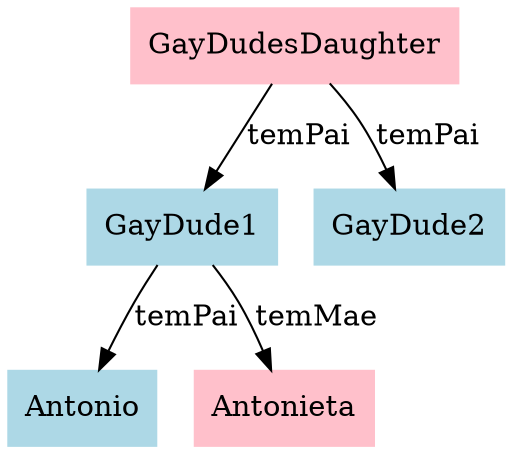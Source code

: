 digraph Family
{
    node [shape=box,style=filled];
    Antonio [color=lightblue];
    GayDudesDaughter [color=pink];
    GayDudesDaughter -> GayDude1 [label="temPai"];
    GayDudesDaughter -> GayDude2 [label="temPai"];
    GayDude2 [color=lightblue];
    Antonieta [color=pink];
    GayDude1 [color=lightblue];
    GayDude1 -> Antonieta [label="temMae"];
    GayDude1 -> Antonio [label="temPai"];
}
